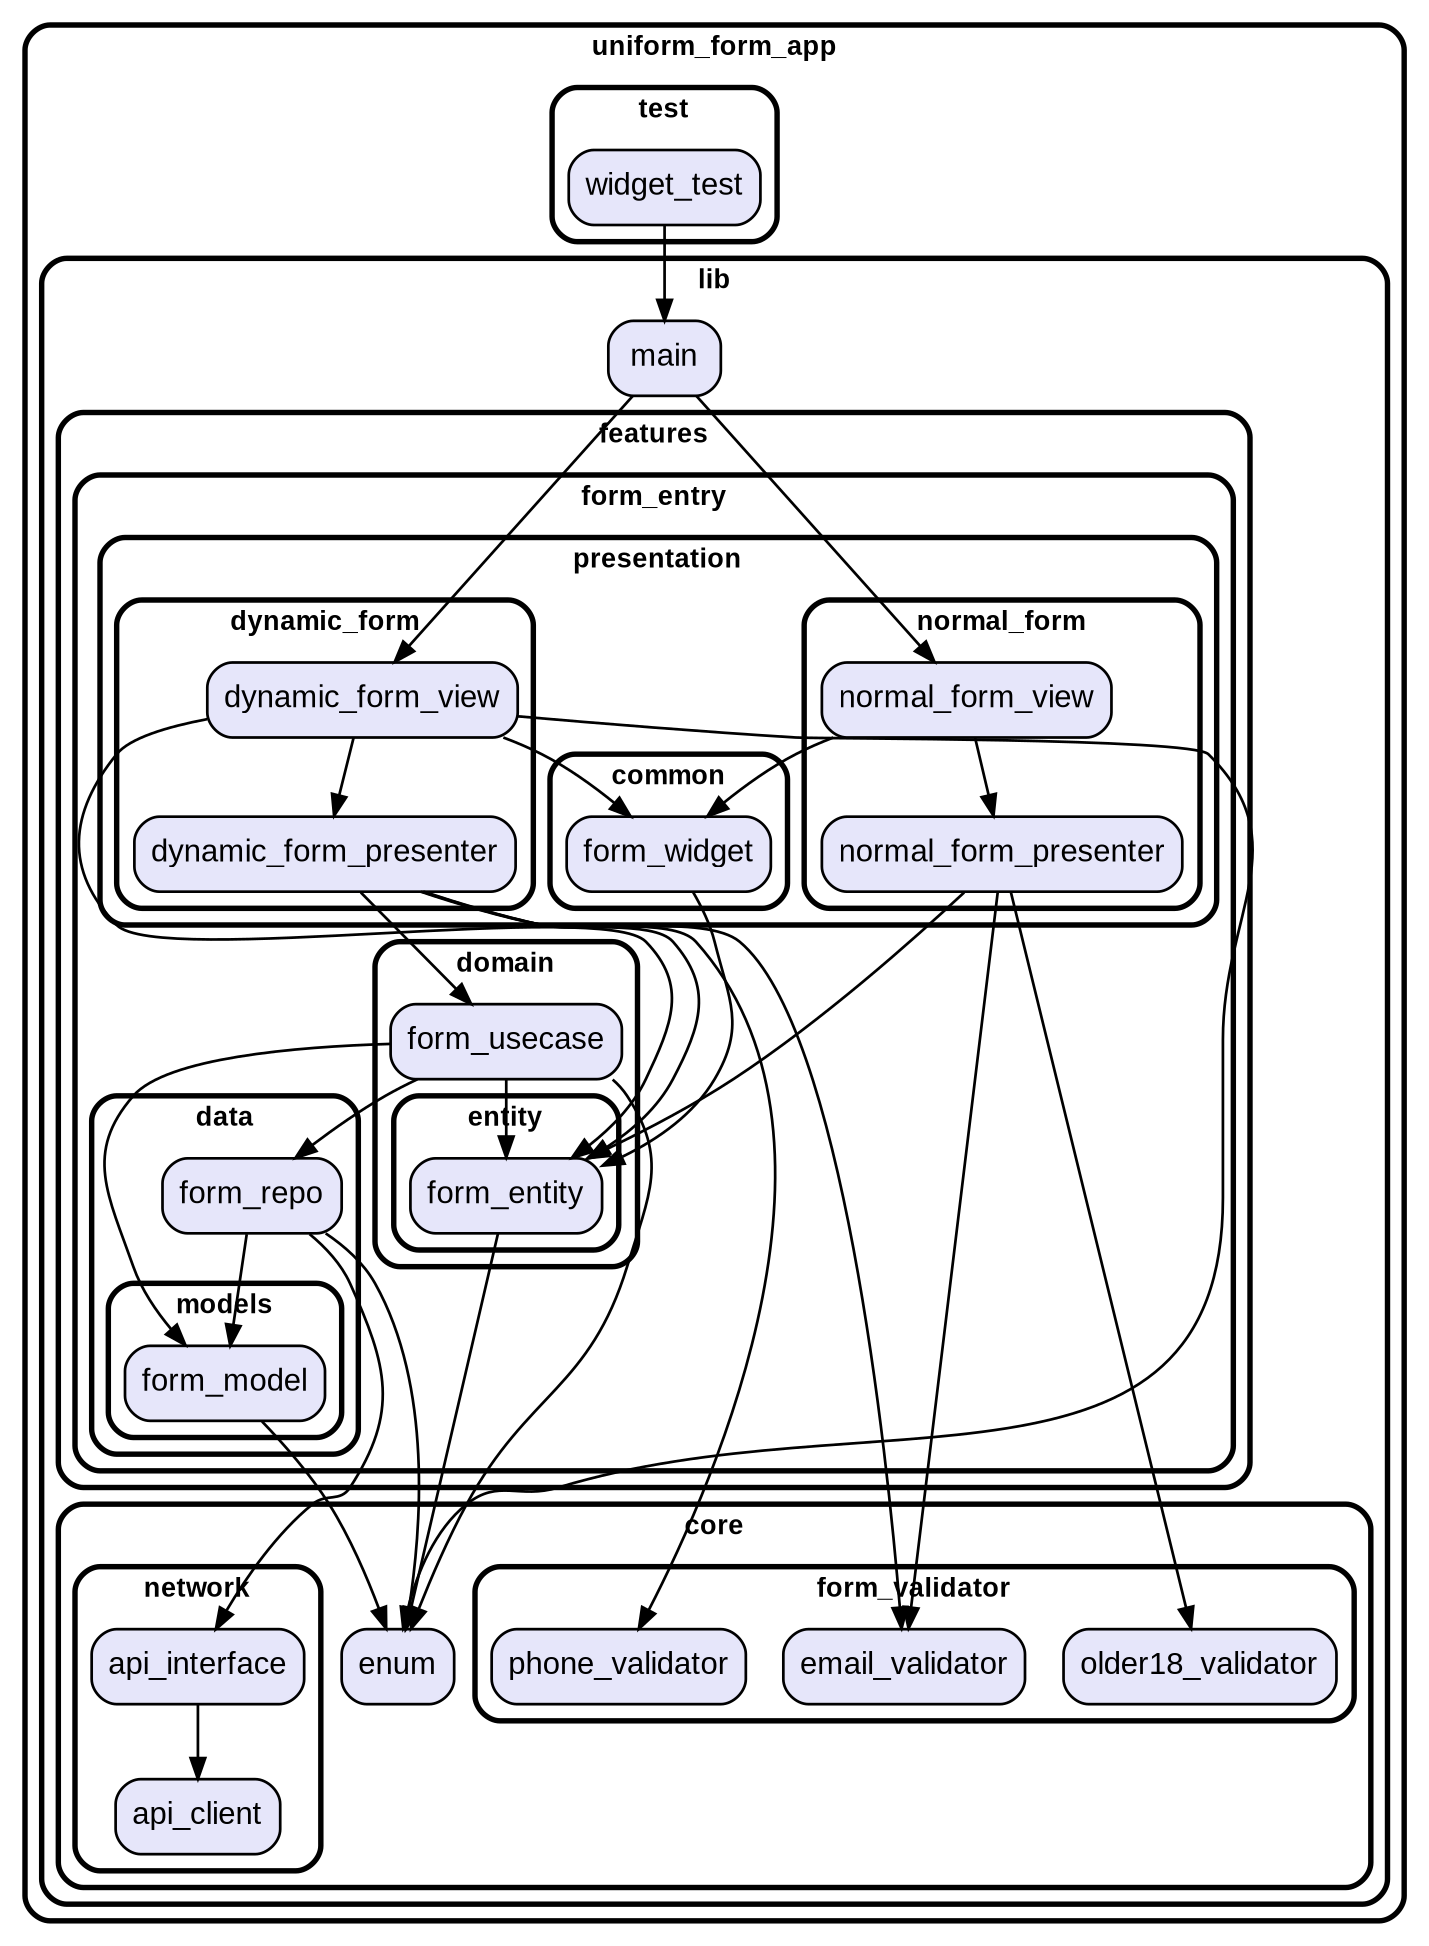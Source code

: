 digraph "" {
  graph [style=rounded fontname="Arial Black" fontsize=13 penwidth=2.6];
  node [shape=rect style="filled,rounded" fontname=Arial fontsize=15 fillcolor=Lavender penwidth=1.3];
  edge [penwidth=1.3];
  "/lib/core/enum.dart" [label="enum"];
  "/lib/core/form_validator/email_validator.dart" [label="email_validator"];
  "/lib/core/form_validator/older18_validator.dart" [label="older18_validator"];
  "/lib/core/form_validator/phone_validator.dart" [label="phone_validator"];
  "/lib/core/network/api_client.dart" [label="api_client"];
  "/lib/core/network/api_interface.dart" [label="api_interface"];
  "/lib/features/form_entry/data/form_repo.dart" [label="form_repo"];
  "/lib/features/form_entry/data/models/form_model.dart" [label="form_model"];
  "/lib/features/form_entry/domain/entity/form_entity.dart" [label="form_entity"];
  "/lib/features/form_entry/domain/form_usecase.dart" [label="form_usecase"];
  "/lib/features/form_entry/presentation/common/form_widget.dart" [label="form_widget"];
  "/lib/features/form_entry/presentation/dynamic_form/dynamic_form_presenter.dart" [label="dynamic_form_presenter"];
  "/lib/features/form_entry/presentation/dynamic_form/dynamic_form_view.dart" [label="dynamic_form_view"];
  "/lib/features/form_entry/presentation/normal_form/normal_form_presenter.dart" [label="normal_form_presenter"];
  "/lib/features/form_entry/presentation/normal_form/normal_form_view.dart" [label="normal_form_view"];
  "/lib/main.dart" [label="main"];
  "/test/widget_test.dart" [label="widget_test"];
  subgraph "cluster~" {
    label="uniform_form_app";
    subgraph "cluster~/lib" {
      label="lib";
      "/lib/main.dart";
      subgraph "cluster~/lib/core" {
        label="core";
        "/lib/core/enum.dart";
        subgraph "cluster~/lib/core/form_validator" {
          label="form_validator";
          "/lib/core/form_validator/email_validator.dart";
          "/lib/core/form_validator/older18_validator.dart";
          "/lib/core/form_validator/phone_validator.dart";
        }
        subgraph "cluster~/lib/core/network" {
          label="network";
          "/lib/core/network/api_client.dart";
          "/lib/core/network/api_interface.dart";
        }
      }
      subgraph "cluster~/lib/features" {
        label="features";
        subgraph "cluster~/lib/features/form_entry" {
          label="form_entry";
          subgraph "cluster~/lib/features/form_entry/data" {
            label="data";
            "/lib/features/form_entry/data/form_repo.dart";
            subgraph "cluster~/lib/features/form_entry/data/models" {
              label="models";
              "/lib/features/form_entry/data/models/form_model.dart";
            }
          }
          subgraph "cluster~/lib/features/form_entry/domain" {
            label="domain";
            "/lib/features/form_entry/domain/form_usecase.dart";
            subgraph "cluster~/lib/features/form_entry/domain/entity" {
              label="entity";
              "/lib/features/form_entry/domain/entity/form_entity.dart";
            }
          }
          subgraph "cluster~/lib/features/form_entry/presentation" {
            label="presentation";
            subgraph "cluster~/lib/features/form_entry/presentation/common" {
              label="common";
              "/lib/features/form_entry/presentation/common/form_widget.dart";
            }
            subgraph "cluster~/lib/features/form_entry/presentation/dynamic_form" {
              label="dynamic_form";
              "/lib/features/form_entry/presentation/dynamic_form/dynamic_form_presenter.dart";
              "/lib/features/form_entry/presentation/dynamic_form/dynamic_form_view.dart";
            }
            subgraph "cluster~/lib/features/form_entry/presentation/normal_form" {
              label="normal_form";
              "/lib/features/form_entry/presentation/normal_form/normal_form_presenter.dart";
              "/lib/features/form_entry/presentation/normal_form/normal_form_view.dart";
            }
          }
        }
      }
    }
    subgraph "cluster~/test" {
      label="test";
      "/test/widget_test.dart";
    }
  }
  "/lib/core/network/api_interface.dart" -> "/lib/core/network/api_client.dart";
  "/lib/features/form_entry/data/form_repo.dart" -> "/lib/core/enum.dart";
  "/lib/features/form_entry/data/form_repo.dart" -> "/lib/core/network/api_interface.dart";
  "/lib/features/form_entry/data/form_repo.dart" -> "/lib/features/form_entry/data/models/form_model.dart";
  "/lib/features/form_entry/data/models/form_model.dart" -> "/lib/core/enum.dart";
  "/lib/features/form_entry/domain/entity/form_entity.dart" -> "/lib/core/enum.dart";
  "/lib/features/form_entry/domain/form_usecase.dart" -> "/lib/core/enum.dart";
  "/lib/features/form_entry/domain/form_usecase.dart" -> "/lib/features/form_entry/data/form_repo.dart";
  "/lib/features/form_entry/domain/form_usecase.dart" -> "/lib/features/form_entry/data/models/form_model.dart";
  "/lib/features/form_entry/domain/form_usecase.dart" -> "/lib/features/form_entry/domain/entity/form_entity.dart";
  "/lib/features/form_entry/presentation/common/form_widget.dart" -> "/lib/features/form_entry/domain/entity/form_entity.dart";
  "/lib/features/form_entry/presentation/dynamic_form/dynamic_form_presenter.dart" -> "/lib/core/form_validator/email_validator.dart";
  "/lib/features/form_entry/presentation/dynamic_form/dynamic_form_presenter.dart" -> "/lib/core/form_validator/phone_validator.dart";
  "/lib/features/form_entry/presentation/dynamic_form/dynamic_form_presenter.dart" -> "/lib/features/form_entry/domain/entity/form_entity.dart";
  "/lib/features/form_entry/presentation/dynamic_form/dynamic_form_presenter.dart" -> "/lib/features/form_entry/domain/form_usecase.dart";
  "/lib/features/form_entry/presentation/dynamic_form/dynamic_form_view.dart" -> "/lib/core/enum.dart";
  "/lib/features/form_entry/presentation/dynamic_form/dynamic_form_view.dart" -> "/lib/features/form_entry/presentation/common/form_widget.dart";
  "/lib/features/form_entry/presentation/dynamic_form/dynamic_form_view.dart" -> "/lib/features/form_entry/presentation/dynamic_form/dynamic_form_presenter.dart";
  "/lib/features/form_entry/presentation/dynamic_form/dynamic_form_view.dart" -> "/lib/features/form_entry/domain/entity/form_entity.dart";
  "/lib/features/form_entry/presentation/normal_form/normal_form_presenter.dart" -> "/lib/core/form_validator/email_validator.dart";
  "/lib/features/form_entry/presentation/normal_form/normal_form_presenter.dart" -> "/lib/core/form_validator/older18_validator.dart";
  "/lib/features/form_entry/presentation/normal_form/normal_form_presenter.dart" -> "/lib/features/form_entry/domain/entity/form_entity.dart";
  "/lib/features/form_entry/presentation/normal_form/normal_form_view.dart" -> "/lib/features/form_entry/presentation/normal_form/normal_form_presenter.dart";
  "/lib/features/form_entry/presentation/normal_form/normal_form_view.dart" -> "/lib/features/form_entry/presentation/common/form_widget.dart";
  "/lib/main.dart" -> "/lib/features/form_entry/presentation/dynamic_form/dynamic_form_view.dart";
  "/lib/main.dart" -> "/lib/features/form_entry/presentation/normal_form/normal_form_view.dart";
  "/test/widget_test.dart" -> "/lib/main.dart";
}
